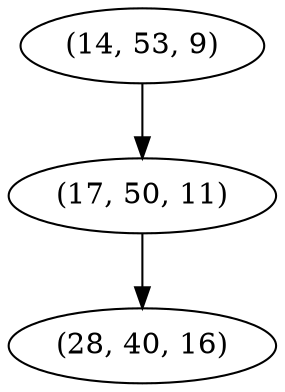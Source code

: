 digraph tree {
    "(14, 53, 9)";
    "(17, 50, 11)";
    "(28, 40, 16)";
    "(14, 53, 9)" -> "(17, 50, 11)";
    "(17, 50, 11)" -> "(28, 40, 16)";
}
